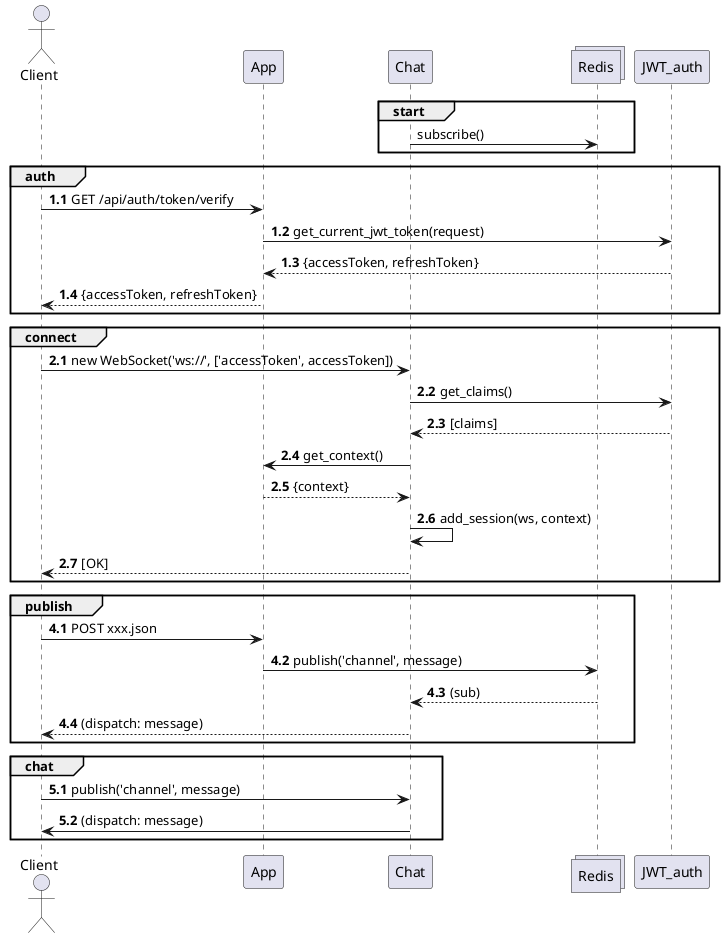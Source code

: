 @startuml
'https://plantuml.com/sequence-diagram

actor Client
participant App
participant Chat
collections Redis
participant JWT_auth

group start
    Chat -> Redis: subscribe()
end

group auth
    autonumber 1.1
    Client -> App: GET /api/auth/token/verify
    App -> JWT_auth: get_current_jwt_token(request)
    JWT_auth --> App: {accessToken, refreshToken}
    App --> Client: {accessToken, refreshToken}
end

group connect
    autonumber 2.1
    Client -> Chat: new WebSocket('ws://', ['accessToken', accessToken])
    Chat -> JWT_auth: get_claims()
    JWT_auth --> Chat: [claims]
    Chat -> App: get_context()
    App --> Chat: {context}
    Chat -> Chat: add_session(ws, context)
    Chat --> Client: [OK]
end

group publish
    autonumber 4.1
    Client -> App: POST xxx.json
    App -> Redis: publish('channel', message)
    Redis --> Chat: (sub)
    Chat --> Client: (dispatch: message)
end

group chat
    autonumber 5.1
    Client -> Chat: publish('channel', message)
    Chat -> Client: (dispatch: message)
end

@enduml
